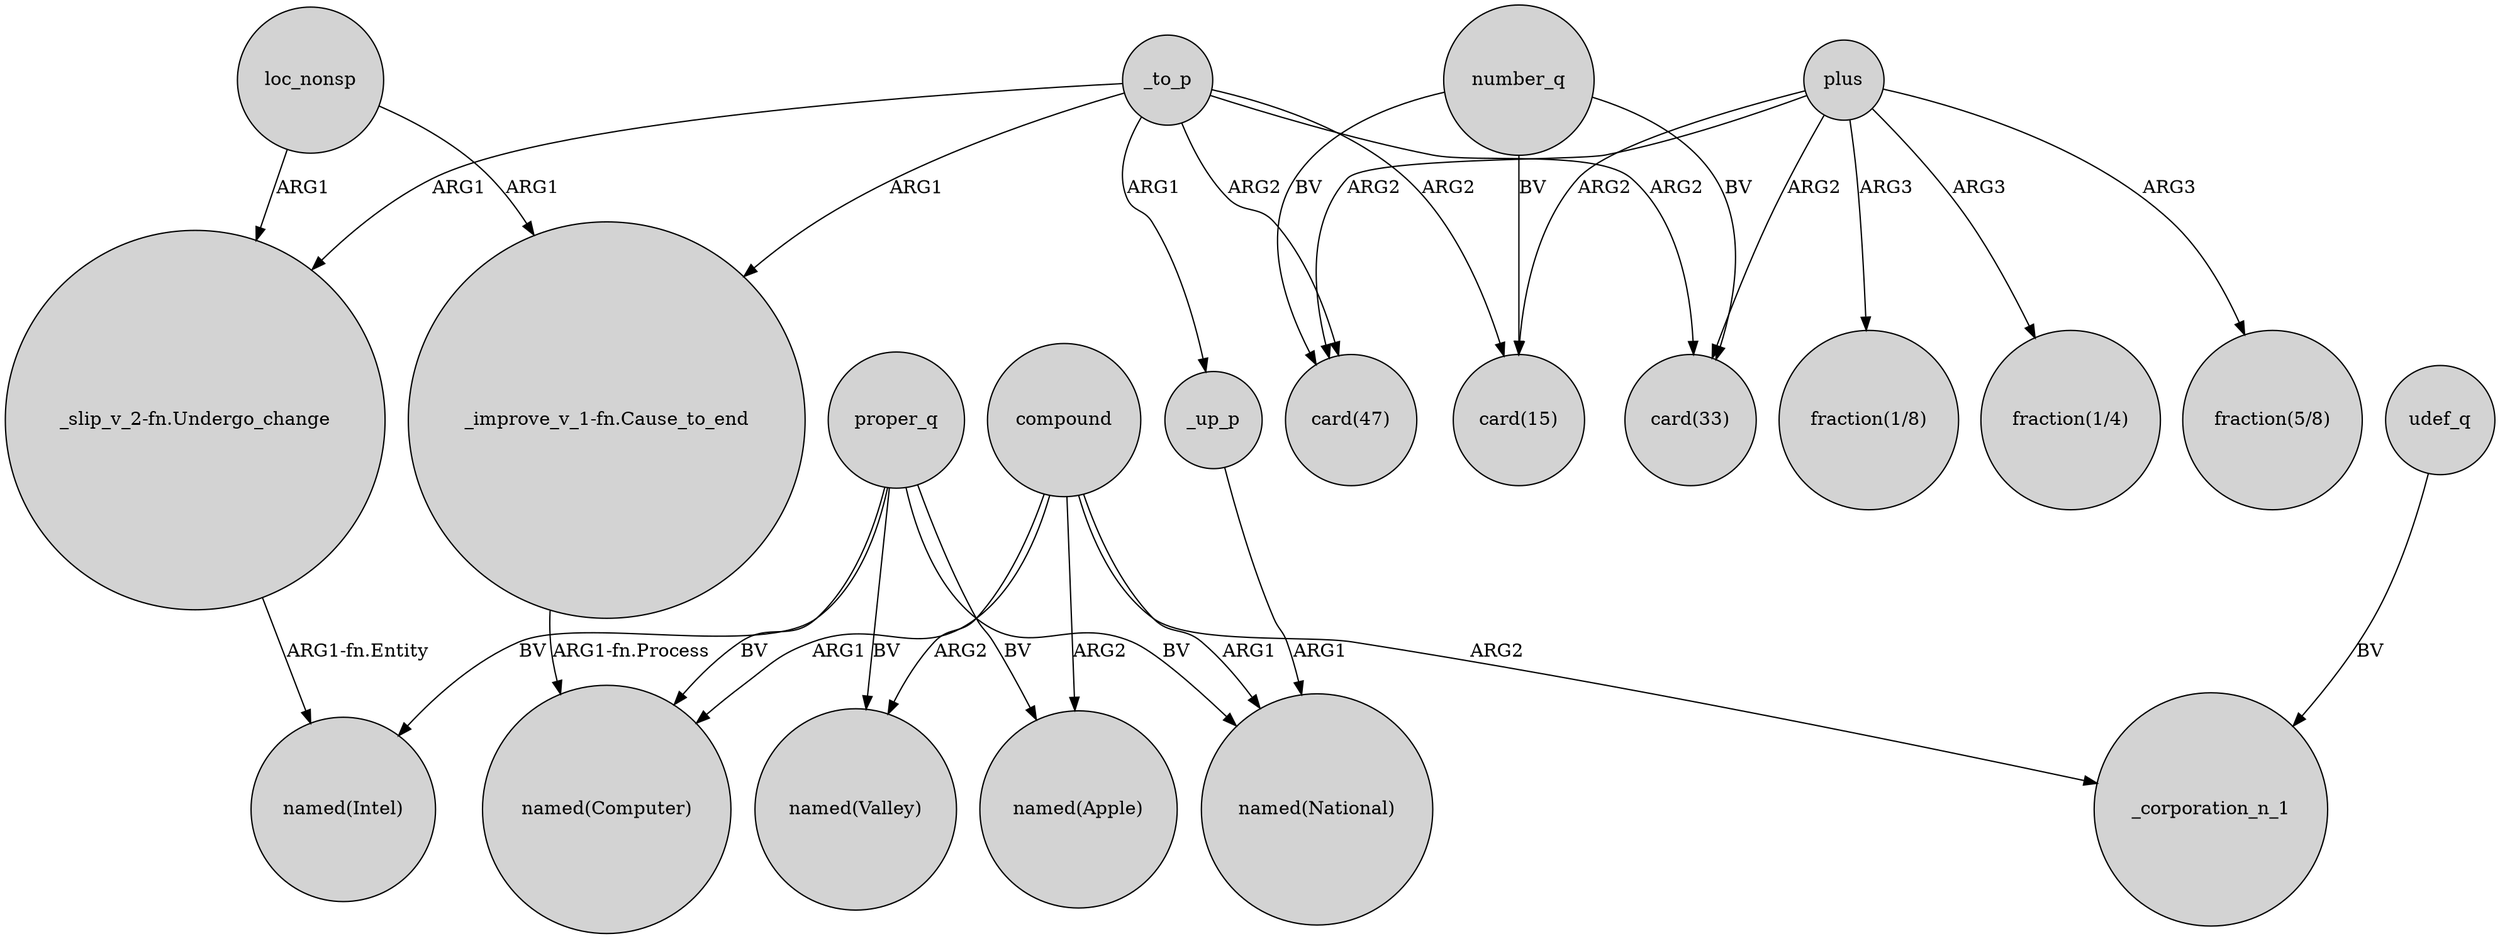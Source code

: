 digraph {
	node [shape=circle style=filled]
	proper_q -> "named(Valley)" [label=BV]
	compound -> "named(Valley)" [label=ARG2]
	proper_q -> "named(Apple)" [label=BV]
	_to_p -> "_slip_v_2-fn.Undergo_change" [label=ARG1]
	plus -> "card(47)" [label=ARG2]
	compound -> "named(Computer)" [label=ARG1]
	"_improve_v_1-fn.Cause_to_end" -> "named(Computer)" [label="ARG1-fn.Process"]
	_to_p -> "_improve_v_1-fn.Cause_to_end" [label=ARG1]
	number_q -> "card(33)" [label=BV]
	proper_q -> "named(Computer)" [label=BV]
	plus -> "fraction(5/8)" [label=ARG3]
	plus -> "fraction(1/8)" [label=ARG3]
	plus -> "card(33)" [label=ARG2]
	_to_p -> "card(33)" [label=ARG2]
	_up_p -> "named(National)" [label=ARG1]
	"_slip_v_2-fn.Undergo_change" -> "named(Intel)" [label="ARG1-fn.Entity"]
	compound -> "named(Apple)" [label=ARG2]
	_to_p -> "card(47)" [label=ARG2]
	proper_q -> "named(Intel)" [label=BV]
	_to_p -> _up_p [label=ARG1]
	compound -> "named(National)" [label=ARG1]
	number_q -> "card(47)" [label=BV]
	plus -> "card(15)" [label=ARG2]
	compound -> _corporation_n_1 [label=ARG2]
	udef_q -> _corporation_n_1 [label=BV]
	plus -> "fraction(1/4)" [label=ARG3]
	_to_p -> "card(15)" [label=ARG2]
	loc_nonsp -> "_slip_v_2-fn.Undergo_change" [label=ARG1]
	proper_q -> "named(National)" [label=BV]
	number_q -> "card(15)" [label=BV]
	loc_nonsp -> "_improve_v_1-fn.Cause_to_end" [label=ARG1]
}
